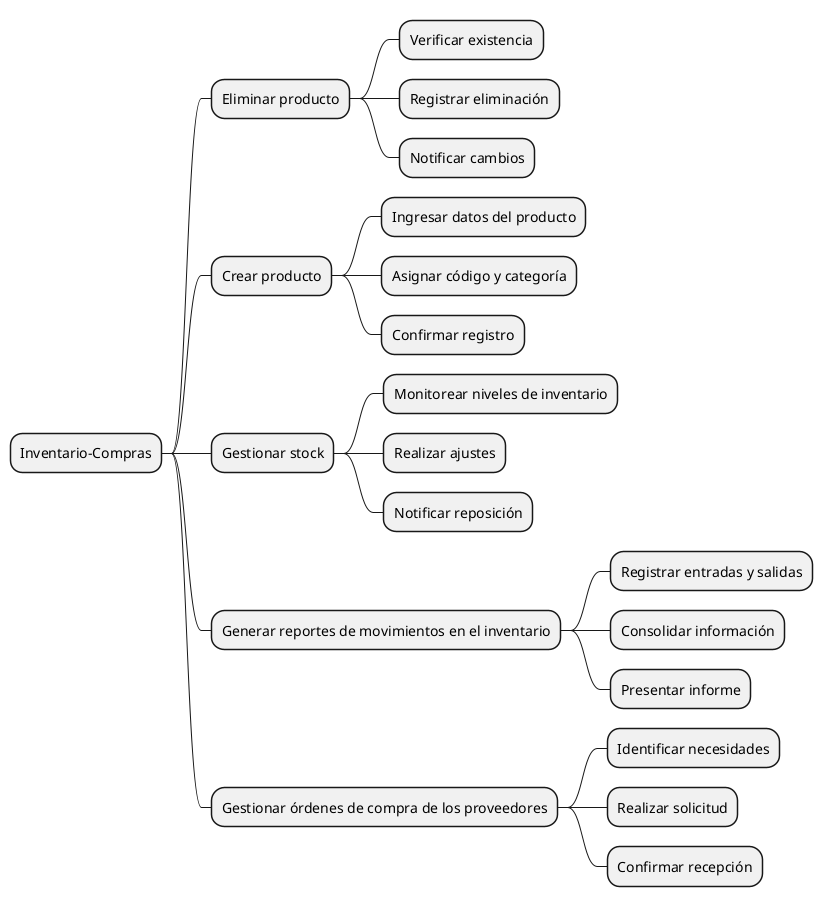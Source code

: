 @startmindmap
* Inventario-Compras
** Eliminar producto
*** Verificar existencia
*** Registrar eliminación
*** Notificar cambios
** Crear producto
*** Ingresar datos del producto
*** Asignar código y categoría
*** Confirmar registro
** Gestionar stock
*** Monitorear niveles de inventario
*** Realizar ajustes
*** Notificar reposición
** Generar reportes de movimientos en el inventario
*** Registrar entradas y salidas
*** Consolidar información
*** Presentar informe
** Gestionar órdenes de compra de los proveedores
*** Identificar necesidades
*** Realizar solicitud
*** Confirmar recepción
@endmindmap
